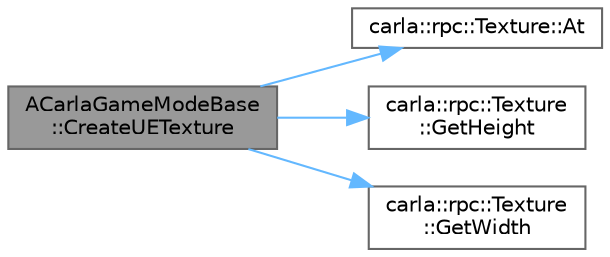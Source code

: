 digraph "ACarlaGameModeBase::CreateUETexture"
{
 // INTERACTIVE_SVG=YES
 // LATEX_PDF_SIZE
  bgcolor="transparent";
  edge [fontname=Helvetica,fontsize=10,labelfontname=Helvetica,labelfontsize=10];
  node [fontname=Helvetica,fontsize=10,shape=box,height=0.2,width=0.4];
  rankdir="LR";
  Node1 [id="Node000001",label="ACarlaGameModeBase\l::CreateUETexture",height=0.2,width=0.4,color="gray40", fillcolor="grey60", style="filled", fontcolor="black",tooltip=" "];
  Node1 -> Node2 [id="edge1_Node000001_Node000002",color="steelblue1",style="solid",tooltip=" "];
  Node2 [id="Node000002",label="carla::rpc::Texture::At",height=0.2,width=0.4,color="grey40", fillcolor="white", style="filled",URL="$da/d1c/classcarla_1_1rpc_1_1Texture.html#a3374cb8f5206711d340f9f682babd047",tooltip=" "];
  Node1 -> Node3 [id="edge2_Node000001_Node000003",color="steelblue1",style="solid",tooltip=" "];
  Node3 [id="Node000003",label="carla::rpc::Texture\l::GetHeight",height=0.2,width=0.4,color="grey40", fillcolor="white", style="filled",URL="$da/d1c/classcarla_1_1rpc_1_1Texture.html#af5a2818d3bb32b2936d7d5c2cb9afb52",tooltip=" "];
  Node1 -> Node4 [id="edge3_Node000001_Node000004",color="steelblue1",style="solid",tooltip=" "];
  Node4 [id="Node000004",label="carla::rpc::Texture\l::GetWidth",height=0.2,width=0.4,color="grey40", fillcolor="white", style="filled",URL="$da/d1c/classcarla_1_1rpc_1_1Texture.html#acac49be7cd5e96361608ce9d1562641a",tooltip=" "];
}
